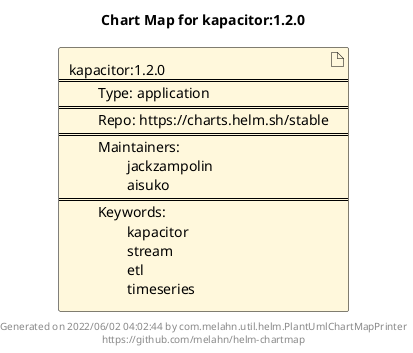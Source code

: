 @startuml
skinparam linetype ortho
skinparam backgroundColor white
skinparam usecaseBorderColor black
skinparam usecaseArrowColor LightSlateGray
skinparam artifactBorderColor black
skinparam artifactArrowColor LightSlateGray

title Chart Map for kapacitor:1.2.0

'There is one referenced Helm Chart
artifact "kapacitor:1.2.0\n====\n\tType: application\n====\n\tRepo: https://charts.helm.sh/stable\n====\n\tMaintainers: \n\t\tjackzampolin\n\t\taisuko\n====\n\tKeywords: \n\t\tkapacitor\n\t\tstream\n\t\tetl\n\t\ttimeseries" as kapacitor_1_2_0 #Cornsilk

'There are 0 referenced Docker Images

'Chart Dependencies

center footer Generated on 2022/06/02 04:02:44 by com.melahn.util.helm.PlantUmlChartMapPrinter\nhttps://github.com/melahn/helm-chartmap
@enduml
